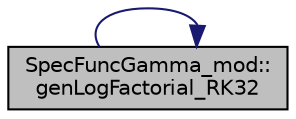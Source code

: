 digraph "SpecFuncGamma_mod::genLogFactorial_RK32"
{
 // LATEX_PDF_SIZE
  edge [fontname="Helvetica",fontsize="10",labelfontname="Helvetica",labelfontsize="10"];
  node [fontname="Helvetica",fontsize="10",shape=record];
  rankdir="LR";
  Node1 [label="SpecFuncGamma_mod::\lgenLogFactorial_RK32",height=0.2,width=0.4,color="black", fillcolor="grey75", style="filled", fontcolor="black",tooltip="Return the log(factorial) of type real of kind RK32 for a whole integer input. This is basically logG..."];
  Node1 -> Node1 [color="midnightblue",fontsize="10",style="solid",fontname="Helvetica"];
}
